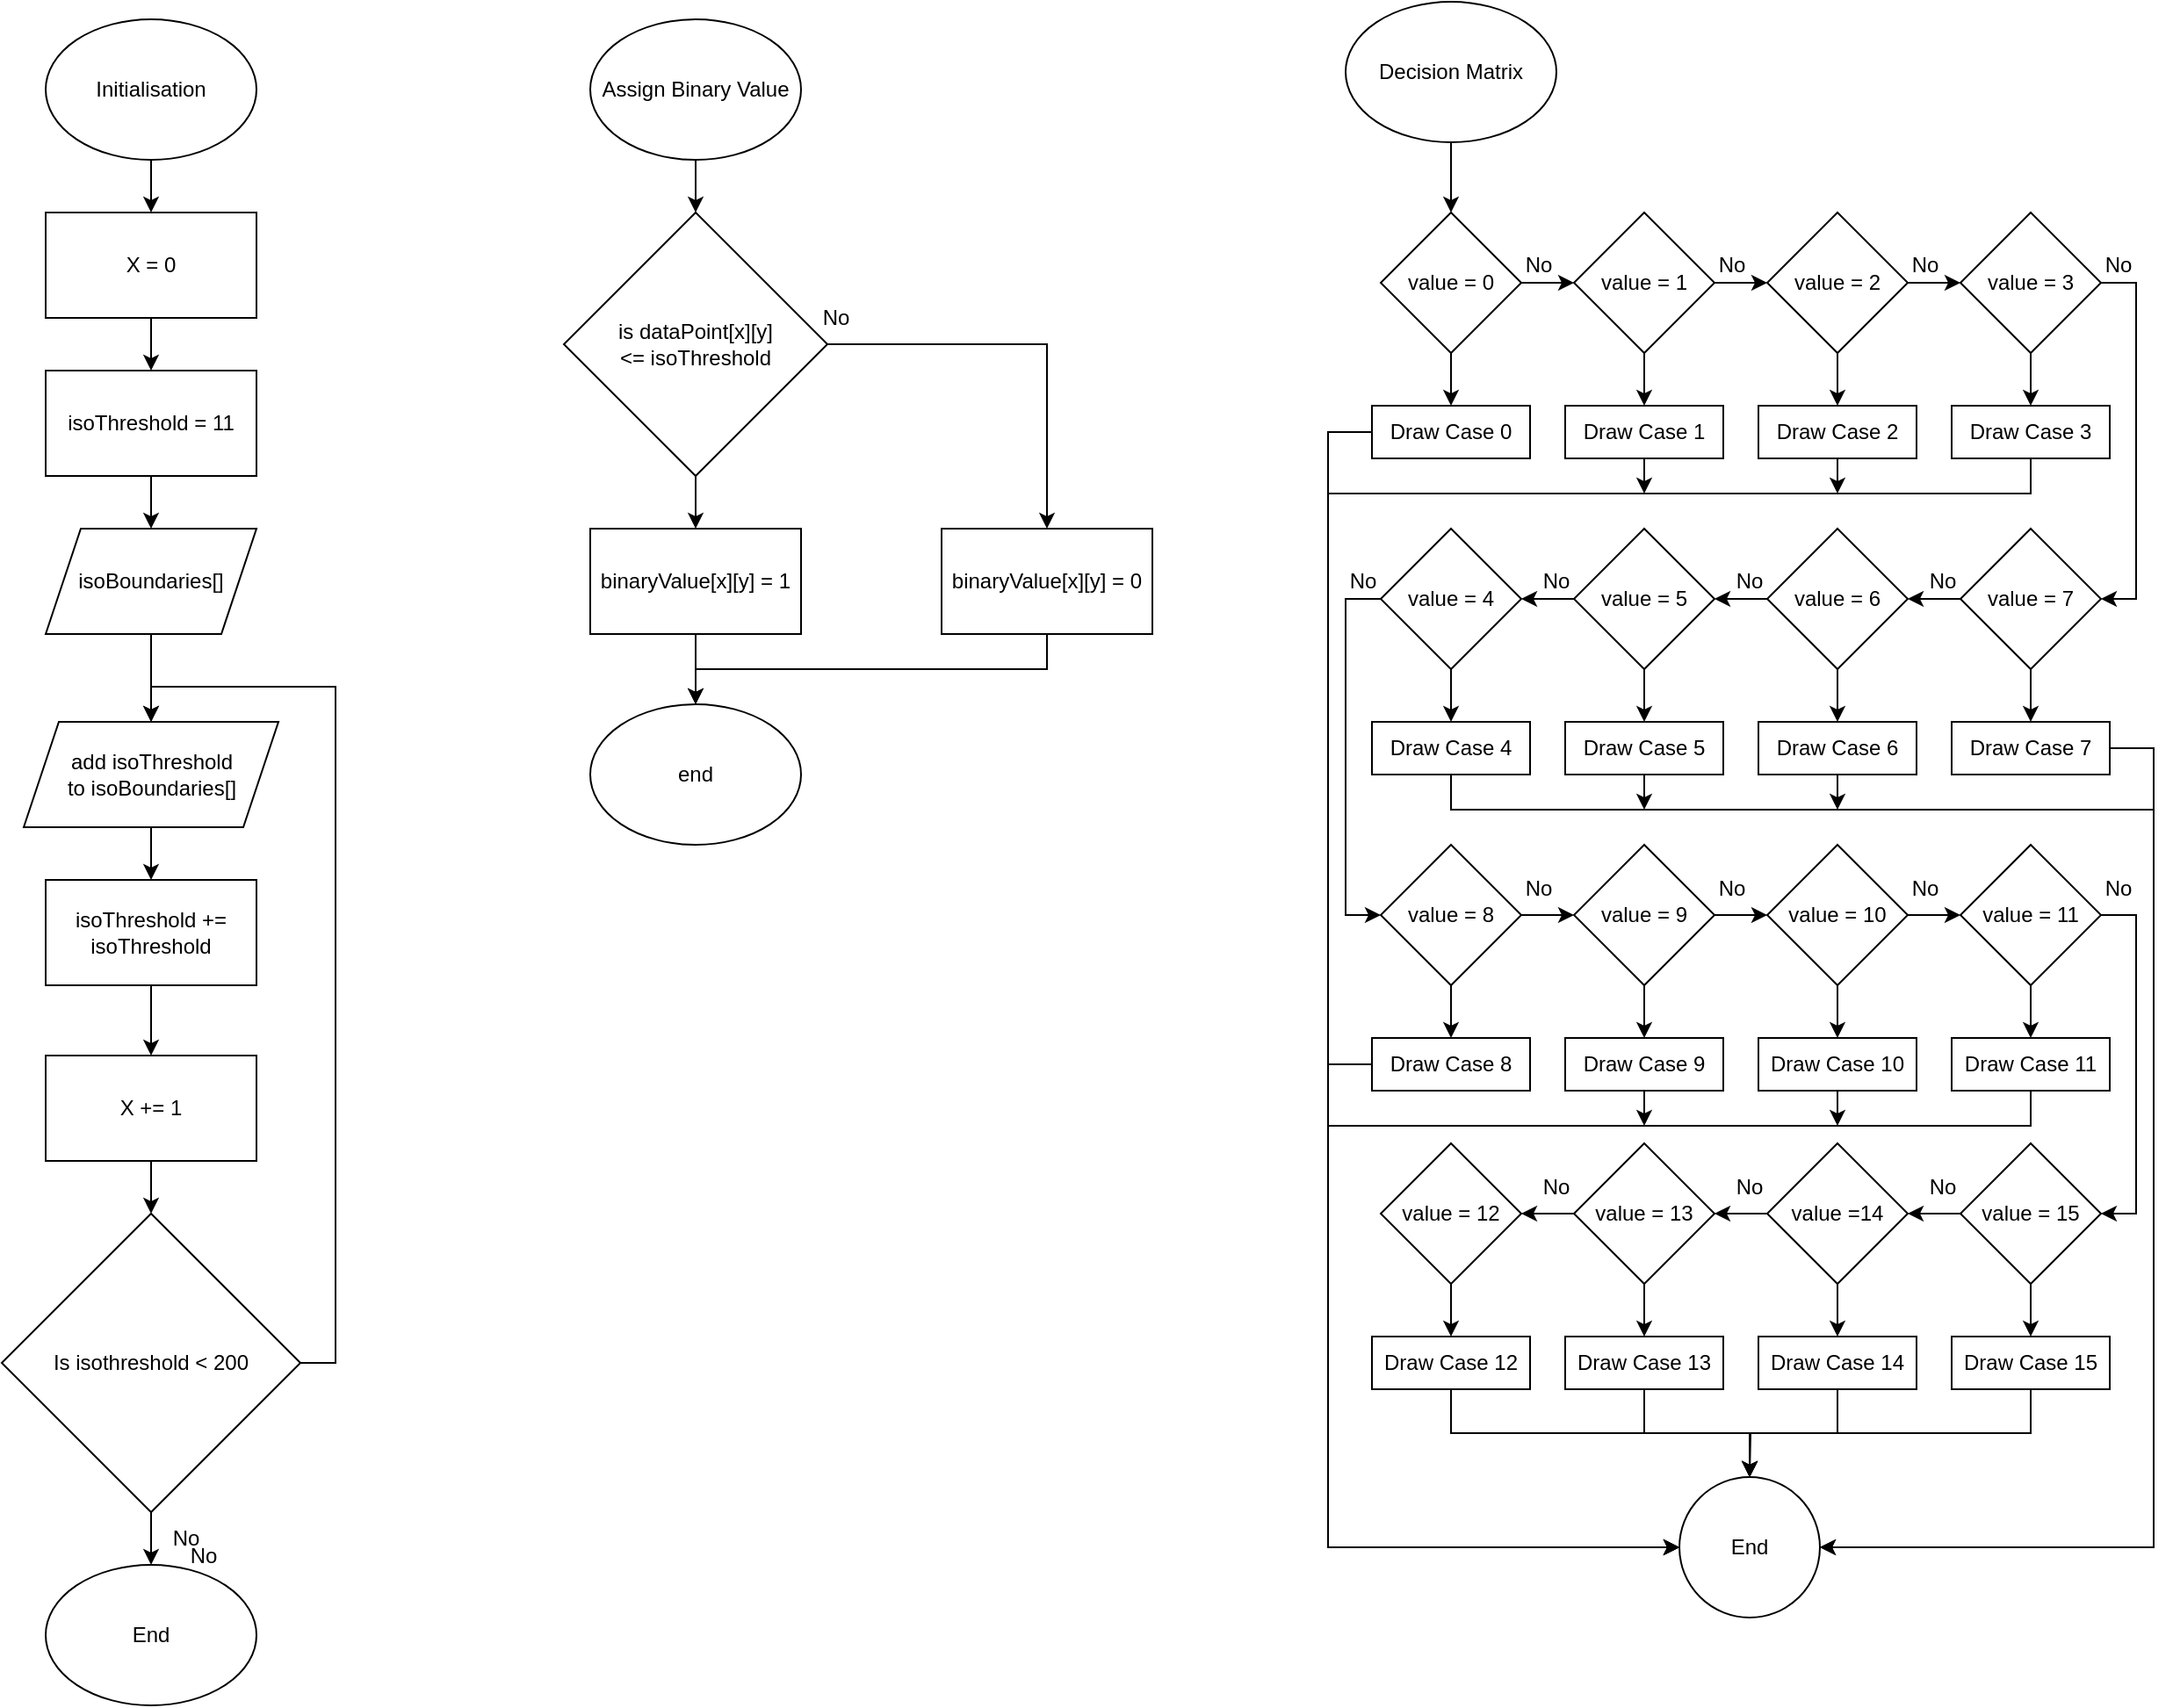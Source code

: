 <mxfile version="22.1.5" type="github">
  <diagram name="Page-1" id="edf60f1a-56cd-e834-aa8a-f176f3a09ee4">
    <mxGraphModel dx="1284" dy="566" grid="1" gridSize="10" guides="1" tooltips="1" connect="1" arrows="1" fold="1" page="1" pageScale="1" pageWidth="1100" pageHeight="850" background="none" math="0" shadow="0">
      <root>
        <mxCell id="0" />
        <mxCell id="1" parent="0" />
        <mxCell id="bFYyRGVqq3uxC3u2RR_p-9" style="edgeStyle=orthogonalEdgeStyle;rounded=0;orthogonalLoop=1;jettySize=auto;html=1;exitX=0.5;exitY=1;exitDx=0;exitDy=0;entryX=0.5;entryY=0;entryDx=0;entryDy=0;" edge="1" parent="1" source="bFYyRGVqq3uxC3u2RR_p-1" target="bFYyRGVqq3uxC3u2RR_p-6">
          <mxGeometry relative="1" as="geometry" />
        </mxCell>
        <mxCell id="bFYyRGVqq3uxC3u2RR_p-1" value="Initialisation" style="ellipse;whiteSpace=wrap;html=1;" vertex="1" parent="1">
          <mxGeometry x="80" y="40" width="120" height="80" as="geometry" />
        </mxCell>
        <mxCell id="bFYyRGVqq3uxC3u2RR_p-18" style="edgeStyle=orthogonalEdgeStyle;rounded=0;orthogonalLoop=1;jettySize=auto;html=1;exitX=0.5;exitY=1;exitDx=0;exitDy=0;entryX=0.5;entryY=0;entryDx=0;entryDy=0;" edge="1" parent="1" source="bFYyRGVqq3uxC3u2RR_p-2" target="bFYyRGVqq3uxC3u2RR_p-16">
          <mxGeometry relative="1" as="geometry" />
        </mxCell>
        <mxCell id="bFYyRGVqq3uxC3u2RR_p-2" value="add isoThreshold&lt;br&gt;to isoBoundaries[]" style="shape=parallelogram;perimeter=parallelogramPerimeter;whiteSpace=wrap;html=1;fixedSize=1;" vertex="1" parent="1">
          <mxGeometry x="67.5" y="440" width="145" height="60" as="geometry" />
        </mxCell>
        <mxCell id="bFYyRGVqq3uxC3u2RR_p-12" style="edgeStyle=orthogonalEdgeStyle;rounded=0;orthogonalLoop=1;jettySize=auto;html=1;exitX=0.5;exitY=1;exitDx=0;exitDy=0;entryX=0.5;entryY=0;entryDx=0;entryDy=0;" edge="1" parent="1" source="bFYyRGVqq3uxC3u2RR_p-4" target="bFYyRGVqq3uxC3u2RR_p-2">
          <mxGeometry relative="1" as="geometry" />
        </mxCell>
        <mxCell id="bFYyRGVqq3uxC3u2RR_p-4" value="isoBoundaries[]" style="shape=parallelogram;perimeter=parallelogramPerimeter;whiteSpace=wrap;html=1;fixedSize=1;" vertex="1" parent="1">
          <mxGeometry x="80" y="330" width="120" height="60" as="geometry" />
        </mxCell>
        <mxCell id="bFYyRGVqq3uxC3u2RR_p-14" style="edgeStyle=orthogonalEdgeStyle;rounded=0;orthogonalLoop=1;jettySize=auto;html=1;exitX=1;exitY=0.5;exitDx=0;exitDy=0;entryX=0.5;entryY=0;entryDx=0;entryDy=0;" edge="1" parent="1" source="bFYyRGVqq3uxC3u2RR_p-5" target="bFYyRGVqq3uxC3u2RR_p-2">
          <mxGeometry relative="1" as="geometry" />
        </mxCell>
        <mxCell id="bFYyRGVqq3uxC3u2RR_p-15" style="edgeStyle=orthogonalEdgeStyle;rounded=0;orthogonalLoop=1;jettySize=auto;html=1;exitX=0.5;exitY=1;exitDx=0;exitDy=0;" edge="1" parent="1" source="bFYyRGVqq3uxC3u2RR_p-5">
          <mxGeometry relative="1" as="geometry">
            <mxPoint x="140" y="920" as="targetPoint" />
          </mxGeometry>
        </mxCell>
        <mxCell id="bFYyRGVqq3uxC3u2RR_p-5" value="Is isothreshold &amp;lt; 200" style="rhombus;whiteSpace=wrap;html=1;" vertex="1" parent="1">
          <mxGeometry x="55" y="720" width="170" height="170" as="geometry" />
        </mxCell>
        <mxCell id="bFYyRGVqq3uxC3u2RR_p-10" style="edgeStyle=orthogonalEdgeStyle;rounded=0;orthogonalLoop=1;jettySize=auto;html=1;exitX=0.5;exitY=1;exitDx=0;exitDy=0;entryX=0.5;entryY=0;entryDx=0;entryDy=0;" edge="1" parent="1" source="bFYyRGVqq3uxC3u2RR_p-6" target="bFYyRGVqq3uxC3u2RR_p-7">
          <mxGeometry relative="1" as="geometry" />
        </mxCell>
        <mxCell id="bFYyRGVqq3uxC3u2RR_p-6" value="X = 0" style="rounded=0;whiteSpace=wrap;html=1;" vertex="1" parent="1">
          <mxGeometry x="80" y="150" width="120" height="60" as="geometry" />
        </mxCell>
        <mxCell id="bFYyRGVqq3uxC3u2RR_p-11" style="edgeStyle=orthogonalEdgeStyle;rounded=0;orthogonalLoop=1;jettySize=auto;html=1;exitX=0.5;exitY=1;exitDx=0;exitDy=0;entryX=0.5;entryY=0;entryDx=0;entryDy=0;" edge="1" parent="1" source="bFYyRGVqq3uxC3u2RR_p-7" target="bFYyRGVqq3uxC3u2RR_p-4">
          <mxGeometry relative="1" as="geometry" />
        </mxCell>
        <mxCell id="bFYyRGVqq3uxC3u2RR_p-7" value="isoThreshold = 11" style="rounded=0;whiteSpace=wrap;html=1;" vertex="1" parent="1">
          <mxGeometry x="80" y="240" width="120" height="60" as="geometry" />
        </mxCell>
        <mxCell id="bFYyRGVqq3uxC3u2RR_p-19" style="edgeStyle=orthogonalEdgeStyle;rounded=0;orthogonalLoop=1;jettySize=auto;html=1;exitX=0.5;exitY=1;exitDx=0;exitDy=0;entryX=0.5;entryY=0;entryDx=0;entryDy=0;" edge="1" parent="1" source="bFYyRGVqq3uxC3u2RR_p-16" target="bFYyRGVqq3uxC3u2RR_p-17">
          <mxGeometry relative="1" as="geometry" />
        </mxCell>
        <mxCell id="bFYyRGVqq3uxC3u2RR_p-16" value="isoThreshold +=&lt;br&gt;isoThreshold" style="rounded=0;whiteSpace=wrap;html=1;" vertex="1" parent="1">
          <mxGeometry x="80" y="530" width="120" height="60" as="geometry" />
        </mxCell>
        <mxCell id="bFYyRGVqq3uxC3u2RR_p-20" style="edgeStyle=orthogonalEdgeStyle;rounded=0;orthogonalLoop=1;jettySize=auto;html=1;exitX=0.5;exitY=1;exitDx=0;exitDy=0;entryX=0.5;entryY=0;entryDx=0;entryDy=0;" edge="1" parent="1" source="bFYyRGVqq3uxC3u2RR_p-17" target="bFYyRGVqq3uxC3u2RR_p-5">
          <mxGeometry relative="1" as="geometry" />
        </mxCell>
        <mxCell id="bFYyRGVqq3uxC3u2RR_p-17" value="X += 1" style="rounded=0;whiteSpace=wrap;html=1;" vertex="1" parent="1">
          <mxGeometry x="80" y="630" width="120" height="60" as="geometry" />
        </mxCell>
        <mxCell id="bFYyRGVqq3uxC3u2RR_p-21" value="End" style="ellipse;whiteSpace=wrap;html=1;" vertex="1" parent="1">
          <mxGeometry x="80" y="920" width="120" height="80" as="geometry" />
        </mxCell>
        <mxCell id="bFYyRGVqq3uxC3u2RR_p-28" style="edgeStyle=orthogonalEdgeStyle;rounded=0;orthogonalLoop=1;jettySize=auto;html=1;exitX=0.5;exitY=1;exitDx=0;exitDy=0;entryX=0.5;entryY=0;entryDx=0;entryDy=0;" edge="1" parent="1" source="bFYyRGVqq3uxC3u2RR_p-22" target="bFYyRGVqq3uxC3u2RR_p-23">
          <mxGeometry relative="1" as="geometry" />
        </mxCell>
        <mxCell id="bFYyRGVqq3uxC3u2RR_p-22" value="Assign Binary Value" style="ellipse;whiteSpace=wrap;html=1;" vertex="1" parent="1">
          <mxGeometry x="390" y="40" width="120" height="80" as="geometry" />
        </mxCell>
        <mxCell id="bFYyRGVqq3uxC3u2RR_p-26" style="edgeStyle=orthogonalEdgeStyle;rounded=0;orthogonalLoop=1;jettySize=auto;html=1;exitX=1;exitY=0.5;exitDx=0;exitDy=0;entryX=0.5;entryY=0;entryDx=0;entryDy=0;" edge="1" parent="1" source="bFYyRGVqq3uxC3u2RR_p-23" target="bFYyRGVqq3uxC3u2RR_p-25">
          <mxGeometry relative="1" as="geometry" />
        </mxCell>
        <mxCell id="bFYyRGVqq3uxC3u2RR_p-27" style="edgeStyle=orthogonalEdgeStyle;rounded=0;orthogonalLoop=1;jettySize=auto;html=1;exitX=0.5;exitY=1;exitDx=0;exitDy=0;entryX=0.5;entryY=0;entryDx=0;entryDy=0;" edge="1" parent="1" source="bFYyRGVqq3uxC3u2RR_p-23" target="bFYyRGVqq3uxC3u2RR_p-24">
          <mxGeometry relative="1" as="geometry" />
        </mxCell>
        <mxCell id="bFYyRGVqq3uxC3u2RR_p-23" value="is dataPoint[x][y]&lt;br&gt;&amp;lt;= isoThreshold" style="rhombus;whiteSpace=wrap;html=1;" vertex="1" parent="1">
          <mxGeometry x="375" y="150" width="150" height="150" as="geometry" />
        </mxCell>
        <mxCell id="bFYyRGVqq3uxC3u2RR_p-30" style="edgeStyle=orthogonalEdgeStyle;rounded=0;orthogonalLoop=1;jettySize=auto;html=1;exitX=0.5;exitY=1;exitDx=0;exitDy=0;entryX=0.5;entryY=0;entryDx=0;entryDy=0;" edge="1" parent="1" source="bFYyRGVqq3uxC3u2RR_p-24" target="bFYyRGVqq3uxC3u2RR_p-29">
          <mxGeometry relative="1" as="geometry" />
        </mxCell>
        <mxCell id="bFYyRGVqq3uxC3u2RR_p-24" value="binaryValue[x][y] = 1" style="rounded=0;whiteSpace=wrap;html=1;" vertex="1" parent="1">
          <mxGeometry x="390" y="330" width="120" height="60" as="geometry" />
        </mxCell>
        <mxCell id="bFYyRGVqq3uxC3u2RR_p-31" style="edgeStyle=orthogonalEdgeStyle;rounded=0;orthogonalLoop=1;jettySize=auto;html=1;exitX=0.5;exitY=1;exitDx=0;exitDy=0;entryX=0.5;entryY=0;entryDx=0;entryDy=0;" edge="1" parent="1" source="bFYyRGVqq3uxC3u2RR_p-25" target="bFYyRGVqq3uxC3u2RR_p-29">
          <mxGeometry relative="1" as="geometry" />
        </mxCell>
        <mxCell id="bFYyRGVqq3uxC3u2RR_p-25" value="binaryValue[x][y] = 0" style="rounded=0;whiteSpace=wrap;html=1;" vertex="1" parent="1">
          <mxGeometry x="590" y="330" width="120" height="60" as="geometry" />
        </mxCell>
        <mxCell id="bFYyRGVqq3uxC3u2RR_p-29" value="end" style="ellipse;whiteSpace=wrap;html=1;" vertex="1" parent="1">
          <mxGeometry x="390" y="430" width="120" height="80" as="geometry" />
        </mxCell>
        <mxCell id="bFYyRGVqq3uxC3u2RR_p-69" style="edgeStyle=orthogonalEdgeStyle;rounded=0;orthogonalLoop=1;jettySize=auto;html=1;exitX=0.5;exitY=1;exitDx=0;exitDy=0;entryX=0.5;entryY=0;entryDx=0;entryDy=0;" edge="1" parent="1" source="bFYyRGVqq3uxC3u2RR_p-32" target="bFYyRGVqq3uxC3u2RR_p-34">
          <mxGeometry relative="1" as="geometry" />
        </mxCell>
        <mxCell id="bFYyRGVqq3uxC3u2RR_p-32" value="Decision Matrix" style="ellipse;whiteSpace=wrap;html=1;" vertex="1" parent="1">
          <mxGeometry x="820" y="30" width="120" height="80" as="geometry" />
        </mxCell>
        <mxCell id="bFYyRGVqq3uxC3u2RR_p-70" style="edgeStyle=orthogonalEdgeStyle;rounded=0;orthogonalLoop=1;jettySize=auto;html=1;exitX=1;exitY=0.5;exitDx=0;exitDy=0;entryX=0;entryY=0.5;entryDx=0;entryDy=0;" edge="1" parent="1" source="bFYyRGVqq3uxC3u2RR_p-34" target="bFYyRGVqq3uxC3u2RR_p-35">
          <mxGeometry relative="1" as="geometry" />
        </mxCell>
        <mxCell id="bFYyRGVqq3uxC3u2RR_p-85" style="edgeStyle=orthogonalEdgeStyle;rounded=0;orthogonalLoop=1;jettySize=auto;html=1;exitX=0.5;exitY=1;exitDx=0;exitDy=0;entryX=0.5;entryY=0;entryDx=0;entryDy=0;" edge="1" parent="1" source="bFYyRGVqq3uxC3u2RR_p-34" target="bFYyRGVqq3uxC3u2RR_p-52">
          <mxGeometry relative="1" as="geometry" />
        </mxCell>
        <mxCell id="bFYyRGVqq3uxC3u2RR_p-34" value="value = 0" style="rhombus;whiteSpace=wrap;html=1;" vertex="1" parent="1">
          <mxGeometry x="840" y="150" width="80" height="80" as="geometry" />
        </mxCell>
        <mxCell id="bFYyRGVqq3uxC3u2RR_p-71" style="edgeStyle=orthogonalEdgeStyle;rounded=0;orthogonalLoop=1;jettySize=auto;html=1;exitX=1;exitY=0.5;exitDx=0;exitDy=0;entryX=0;entryY=0.5;entryDx=0;entryDy=0;" edge="1" parent="1" source="bFYyRGVqq3uxC3u2RR_p-35" target="bFYyRGVqq3uxC3u2RR_p-36">
          <mxGeometry relative="1" as="geometry" />
        </mxCell>
        <mxCell id="bFYyRGVqq3uxC3u2RR_p-86" style="edgeStyle=orthogonalEdgeStyle;rounded=0;orthogonalLoop=1;jettySize=auto;html=1;exitX=0.5;exitY=1;exitDx=0;exitDy=0;entryX=0.5;entryY=0;entryDx=0;entryDy=0;" edge="1" parent="1" source="bFYyRGVqq3uxC3u2RR_p-35" target="bFYyRGVqq3uxC3u2RR_p-54">
          <mxGeometry relative="1" as="geometry" />
        </mxCell>
        <mxCell id="bFYyRGVqq3uxC3u2RR_p-35" value="value = 1" style="rhombus;whiteSpace=wrap;html=1;" vertex="1" parent="1">
          <mxGeometry x="950" y="150" width="80" height="80" as="geometry" />
        </mxCell>
        <mxCell id="bFYyRGVqq3uxC3u2RR_p-72" style="edgeStyle=orthogonalEdgeStyle;rounded=0;orthogonalLoop=1;jettySize=auto;html=1;exitX=1;exitY=0.5;exitDx=0;exitDy=0;entryX=0;entryY=0.5;entryDx=0;entryDy=0;" edge="1" parent="1" source="bFYyRGVqq3uxC3u2RR_p-36" target="bFYyRGVqq3uxC3u2RR_p-37">
          <mxGeometry relative="1" as="geometry" />
        </mxCell>
        <mxCell id="bFYyRGVqq3uxC3u2RR_p-87" style="edgeStyle=orthogonalEdgeStyle;rounded=0;orthogonalLoop=1;jettySize=auto;html=1;exitX=0.5;exitY=1;exitDx=0;exitDy=0;entryX=0.5;entryY=0;entryDx=0;entryDy=0;" edge="1" parent="1" source="bFYyRGVqq3uxC3u2RR_p-36" target="bFYyRGVqq3uxC3u2RR_p-55">
          <mxGeometry relative="1" as="geometry" />
        </mxCell>
        <mxCell id="bFYyRGVqq3uxC3u2RR_p-36" value="value = 2" style="rhombus;whiteSpace=wrap;html=1;" vertex="1" parent="1">
          <mxGeometry x="1060" y="150" width="80" height="80" as="geometry" />
        </mxCell>
        <mxCell id="bFYyRGVqq3uxC3u2RR_p-73" style="edgeStyle=orthogonalEdgeStyle;rounded=0;orthogonalLoop=1;jettySize=auto;html=1;exitX=1;exitY=0.5;exitDx=0;exitDy=0;entryX=1;entryY=0.5;entryDx=0;entryDy=0;" edge="1" parent="1" source="bFYyRGVqq3uxC3u2RR_p-37" target="bFYyRGVqq3uxC3u2RR_p-41">
          <mxGeometry relative="1" as="geometry" />
        </mxCell>
        <mxCell id="bFYyRGVqq3uxC3u2RR_p-88" style="edgeStyle=orthogonalEdgeStyle;rounded=0;orthogonalLoop=1;jettySize=auto;html=1;exitX=0.5;exitY=1;exitDx=0;exitDy=0;entryX=0.5;entryY=0;entryDx=0;entryDy=0;" edge="1" parent="1" source="bFYyRGVqq3uxC3u2RR_p-37" target="bFYyRGVqq3uxC3u2RR_p-56">
          <mxGeometry relative="1" as="geometry" />
        </mxCell>
        <mxCell id="bFYyRGVqq3uxC3u2RR_p-37" value="value = 3" style="rhombus;whiteSpace=wrap;html=1;" vertex="1" parent="1">
          <mxGeometry x="1170" y="150" width="80" height="80" as="geometry" />
        </mxCell>
        <mxCell id="bFYyRGVqq3uxC3u2RR_p-77" style="edgeStyle=orthogonalEdgeStyle;rounded=0;orthogonalLoop=1;jettySize=auto;html=1;exitX=0;exitY=0.5;exitDx=0;exitDy=0;entryX=0;entryY=0.5;entryDx=0;entryDy=0;" edge="1" parent="1" source="bFYyRGVqq3uxC3u2RR_p-38" target="bFYyRGVqq3uxC3u2RR_p-42">
          <mxGeometry relative="1" as="geometry" />
        </mxCell>
        <mxCell id="bFYyRGVqq3uxC3u2RR_p-92" style="edgeStyle=orthogonalEdgeStyle;rounded=0;orthogonalLoop=1;jettySize=auto;html=1;exitX=0.5;exitY=1;exitDx=0;exitDy=0;entryX=0.5;entryY=0;entryDx=0;entryDy=0;" edge="1" parent="1" source="bFYyRGVqq3uxC3u2RR_p-38" target="bFYyRGVqq3uxC3u2RR_p-57">
          <mxGeometry relative="1" as="geometry" />
        </mxCell>
        <mxCell id="bFYyRGVqq3uxC3u2RR_p-38" value="value = 4" style="rhombus;whiteSpace=wrap;html=1;" vertex="1" parent="1">
          <mxGeometry x="840" y="330" width="80" height="80" as="geometry" />
        </mxCell>
        <mxCell id="bFYyRGVqq3uxC3u2RR_p-76" style="edgeStyle=orthogonalEdgeStyle;rounded=0;orthogonalLoop=1;jettySize=auto;html=1;exitX=0;exitY=0.5;exitDx=0;exitDy=0;entryX=1;entryY=0.5;entryDx=0;entryDy=0;" edge="1" parent="1" source="bFYyRGVqq3uxC3u2RR_p-39" target="bFYyRGVqq3uxC3u2RR_p-38">
          <mxGeometry relative="1" as="geometry" />
        </mxCell>
        <mxCell id="bFYyRGVqq3uxC3u2RR_p-91" style="edgeStyle=orthogonalEdgeStyle;rounded=0;orthogonalLoop=1;jettySize=auto;html=1;exitX=0.5;exitY=1;exitDx=0;exitDy=0;entryX=0.5;entryY=0;entryDx=0;entryDy=0;" edge="1" parent="1" source="bFYyRGVqq3uxC3u2RR_p-39" target="bFYyRGVqq3uxC3u2RR_p-58">
          <mxGeometry relative="1" as="geometry" />
        </mxCell>
        <mxCell id="bFYyRGVqq3uxC3u2RR_p-39" value="value = 5" style="rhombus;whiteSpace=wrap;html=1;" vertex="1" parent="1">
          <mxGeometry x="950" y="330" width="80" height="80" as="geometry" />
        </mxCell>
        <mxCell id="bFYyRGVqq3uxC3u2RR_p-75" style="edgeStyle=orthogonalEdgeStyle;rounded=0;orthogonalLoop=1;jettySize=auto;html=1;exitX=0;exitY=0.5;exitDx=0;exitDy=0;entryX=1;entryY=0.5;entryDx=0;entryDy=0;" edge="1" parent="1" source="bFYyRGVqq3uxC3u2RR_p-40" target="bFYyRGVqq3uxC3u2RR_p-39">
          <mxGeometry relative="1" as="geometry" />
        </mxCell>
        <mxCell id="bFYyRGVqq3uxC3u2RR_p-90" style="edgeStyle=orthogonalEdgeStyle;rounded=0;orthogonalLoop=1;jettySize=auto;html=1;exitX=0.5;exitY=1;exitDx=0;exitDy=0;entryX=0.5;entryY=0;entryDx=0;entryDy=0;" edge="1" parent="1" source="bFYyRGVqq3uxC3u2RR_p-40" target="bFYyRGVqq3uxC3u2RR_p-59">
          <mxGeometry relative="1" as="geometry" />
        </mxCell>
        <mxCell id="bFYyRGVqq3uxC3u2RR_p-40" value="value = 6" style="rhombus;whiteSpace=wrap;html=1;" vertex="1" parent="1">
          <mxGeometry x="1060" y="330" width="80" height="80" as="geometry" />
        </mxCell>
        <mxCell id="bFYyRGVqq3uxC3u2RR_p-74" style="edgeStyle=orthogonalEdgeStyle;rounded=0;orthogonalLoop=1;jettySize=auto;html=1;exitX=0;exitY=0.5;exitDx=0;exitDy=0;entryX=1;entryY=0.5;entryDx=0;entryDy=0;" edge="1" parent="1" source="bFYyRGVqq3uxC3u2RR_p-41" target="bFYyRGVqq3uxC3u2RR_p-40">
          <mxGeometry relative="1" as="geometry" />
        </mxCell>
        <mxCell id="bFYyRGVqq3uxC3u2RR_p-89" style="edgeStyle=orthogonalEdgeStyle;rounded=0;orthogonalLoop=1;jettySize=auto;html=1;exitX=0.5;exitY=1;exitDx=0;exitDy=0;entryX=0.5;entryY=0;entryDx=0;entryDy=0;" edge="1" parent="1" source="bFYyRGVqq3uxC3u2RR_p-41" target="bFYyRGVqq3uxC3u2RR_p-60">
          <mxGeometry relative="1" as="geometry" />
        </mxCell>
        <mxCell id="bFYyRGVqq3uxC3u2RR_p-41" value="value = 7" style="rhombus;whiteSpace=wrap;html=1;" vertex="1" parent="1">
          <mxGeometry x="1170" y="330" width="80" height="80" as="geometry" />
        </mxCell>
        <mxCell id="bFYyRGVqq3uxC3u2RR_p-78" style="edgeStyle=orthogonalEdgeStyle;rounded=0;orthogonalLoop=1;jettySize=auto;html=1;exitX=1;exitY=0.5;exitDx=0;exitDy=0;entryX=0;entryY=0.5;entryDx=0;entryDy=0;" edge="1" parent="1" source="bFYyRGVqq3uxC3u2RR_p-42" target="bFYyRGVqq3uxC3u2RR_p-43">
          <mxGeometry relative="1" as="geometry" />
        </mxCell>
        <mxCell id="bFYyRGVqq3uxC3u2RR_p-93" style="edgeStyle=orthogonalEdgeStyle;rounded=0;orthogonalLoop=1;jettySize=auto;html=1;exitX=0.5;exitY=1;exitDx=0;exitDy=0;entryX=0.5;entryY=0;entryDx=0;entryDy=0;" edge="1" parent="1" source="bFYyRGVqq3uxC3u2RR_p-42" target="bFYyRGVqq3uxC3u2RR_p-61">
          <mxGeometry relative="1" as="geometry" />
        </mxCell>
        <mxCell id="bFYyRGVqq3uxC3u2RR_p-42" value="value = 8" style="rhombus;whiteSpace=wrap;html=1;" vertex="1" parent="1">
          <mxGeometry x="840" y="510" width="80" height="80" as="geometry" />
        </mxCell>
        <mxCell id="bFYyRGVqq3uxC3u2RR_p-79" style="edgeStyle=orthogonalEdgeStyle;rounded=0;orthogonalLoop=1;jettySize=auto;html=1;exitX=1;exitY=0.5;exitDx=0;exitDy=0;entryX=0;entryY=0.5;entryDx=0;entryDy=0;" edge="1" parent="1" source="bFYyRGVqq3uxC3u2RR_p-43" target="bFYyRGVqq3uxC3u2RR_p-44">
          <mxGeometry relative="1" as="geometry" />
        </mxCell>
        <mxCell id="bFYyRGVqq3uxC3u2RR_p-94" style="edgeStyle=orthogonalEdgeStyle;rounded=0;orthogonalLoop=1;jettySize=auto;html=1;exitX=0.5;exitY=1;exitDx=0;exitDy=0;entryX=0.5;entryY=0;entryDx=0;entryDy=0;" edge="1" parent="1" source="bFYyRGVqq3uxC3u2RR_p-43" target="bFYyRGVqq3uxC3u2RR_p-62">
          <mxGeometry relative="1" as="geometry" />
        </mxCell>
        <mxCell id="bFYyRGVqq3uxC3u2RR_p-43" value="value = 9" style="rhombus;whiteSpace=wrap;html=1;" vertex="1" parent="1">
          <mxGeometry x="950" y="510" width="80" height="80" as="geometry" />
        </mxCell>
        <mxCell id="bFYyRGVqq3uxC3u2RR_p-80" style="edgeStyle=orthogonalEdgeStyle;rounded=0;orthogonalLoop=1;jettySize=auto;html=1;exitX=1;exitY=0.5;exitDx=0;exitDy=0;entryX=0;entryY=0.5;entryDx=0;entryDy=0;" edge="1" parent="1" source="bFYyRGVqq3uxC3u2RR_p-44" target="bFYyRGVqq3uxC3u2RR_p-45">
          <mxGeometry relative="1" as="geometry" />
        </mxCell>
        <mxCell id="bFYyRGVqq3uxC3u2RR_p-95" style="edgeStyle=orthogonalEdgeStyle;rounded=0;orthogonalLoop=1;jettySize=auto;html=1;exitX=0.5;exitY=1;exitDx=0;exitDy=0;entryX=0.5;entryY=0;entryDx=0;entryDy=0;" edge="1" parent="1" source="bFYyRGVqq3uxC3u2RR_p-44" target="bFYyRGVqq3uxC3u2RR_p-63">
          <mxGeometry relative="1" as="geometry" />
        </mxCell>
        <mxCell id="bFYyRGVqq3uxC3u2RR_p-44" value="value = 10" style="rhombus;whiteSpace=wrap;html=1;" vertex="1" parent="1">
          <mxGeometry x="1060" y="510" width="80" height="80" as="geometry" />
        </mxCell>
        <mxCell id="bFYyRGVqq3uxC3u2RR_p-81" style="edgeStyle=orthogonalEdgeStyle;rounded=0;orthogonalLoop=1;jettySize=auto;html=1;exitX=1;exitY=0.5;exitDx=0;exitDy=0;entryX=1;entryY=0.5;entryDx=0;entryDy=0;" edge="1" parent="1" source="bFYyRGVqq3uxC3u2RR_p-45" target="bFYyRGVqq3uxC3u2RR_p-49">
          <mxGeometry relative="1" as="geometry" />
        </mxCell>
        <mxCell id="bFYyRGVqq3uxC3u2RR_p-96" style="edgeStyle=orthogonalEdgeStyle;rounded=0;orthogonalLoop=1;jettySize=auto;html=1;exitX=0.5;exitY=1;exitDx=0;exitDy=0;entryX=0.5;entryY=0;entryDx=0;entryDy=0;" edge="1" parent="1" source="bFYyRGVqq3uxC3u2RR_p-45" target="bFYyRGVqq3uxC3u2RR_p-64">
          <mxGeometry relative="1" as="geometry" />
        </mxCell>
        <mxCell id="bFYyRGVqq3uxC3u2RR_p-45" value="value = 11" style="rhombus;whiteSpace=wrap;html=1;" vertex="1" parent="1">
          <mxGeometry x="1170" y="510" width="80" height="80" as="geometry" />
        </mxCell>
        <mxCell id="bFYyRGVqq3uxC3u2RR_p-100" style="edgeStyle=orthogonalEdgeStyle;rounded=0;orthogonalLoop=1;jettySize=auto;html=1;exitX=0.5;exitY=1;exitDx=0;exitDy=0;entryX=0.5;entryY=0;entryDx=0;entryDy=0;" edge="1" parent="1" source="bFYyRGVqq3uxC3u2RR_p-46" target="bFYyRGVqq3uxC3u2RR_p-65">
          <mxGeometry relative="1" as="geometry" />
        </mxCell>
        <mxCell id="bFYyRGVqq3uxC3u2RR_p-46" value="value = 12" style="rhombus;whiteSpace=wrap;html=1;" vertex="1" parent="1">
          <mxGeometry x="840" y="680" width="80" height="80" as="geometry" />
        </mxCell>
        <mxCell id="bFYyRGVqq3uxC3u2RR_p-84" style="edgeStyle=orthogonalEdgeStyle;rounded=0;orthogonalLoop=1;jettySize=auto;html=1;exitX=0;exitY=0.5;exitDx=0;exitDy=0;entryX=1;entryY=0.5;entryDx=0;entryDy=0;" edge="1" parent="1" source="bFYyRGVqq3uxC3u2RR_p-47" target="bFYyRGVqq3uxC3u2RR_p-46">
          <mxGeometry relative="1" as="geometry" />
        </mxCell>
        <mxCell id="bFYyRGVqq3uxC3u2RR_p-99" style="edgeStyle=orthogonalEdgeStyle;rounded=0;orthogonalLoop=1;jettySize=auto;html=1;exitX=0.5;exitY=1;exitDx=0;exitDy=0;entryX=0.5;entryY=0;entryDx=0;entryDy=0;" edge="1" parent="1" source="bFYyRGVqq3uxC3u2RR_p-47" target="bFYyRGVqq3uxC3u2RR_p-66">
          <mxGeometry relative="1" as="geometry" />
        </mxCell>
        <mxCell id="bFYyRGVqq3uxC3u2RR_p-47" value="value = 13" style="rhombus;whiteSpace=wrap;html=1;" vertex="1" parent="1">
          <mxGeometry x="950" y="680" width="80" height="80" as="geometry" />
        </mxCell>
        <mxCell id="bFYyRGVqq3uxC3u2RR_p-83" style="edgeStyle=orthogonalEdgeStyle;rounded=0;orthogonalLoop=1;jettySize=auto;html=1;exitX=0;exitY=0.5;exitDx=0;exitDy=0;entryX=1;entryY=0.5;entryDx=0;entryDy=0;" edge="1" parent="1" source="bFYyRGVqq3uxC3u2RR_p-48" target="bFYyRGVqq3uxC3u2RR_p-47">
          <mxGeometry relative="1" as="geometry" />
        </mxCell>
        <mxCell id="bFYyRGVqq3uxC3u2RR_p-98" style="edgeStyle=orthogonalEdgeStyle;rounded=0;orthogonalLoop=1;jettySize=auto;html=1;exitX=0.5;exitY=1;exitDx=0;exitDy=0;entryX=0.5;entryY=0;entryDx=0;entryDy=0;" edge="1" parent="1" source="bFYyRGVqq3uxC3u2RR_p-48" target="bFYyRGVqq3uxC3u2RR_p-67">
          <mxGeometry relative="1" as="geometry" />
        </mxCell>
        <mxCell id="bFYyRGVqq3uxC3u2RR_p-48" value="value =14" style="rhombus;whiteSpace=wrap;html=1;" vertex="1" parent="1">
          <mxGeometry x="1060" y="680" width="80" height="80" as="geometry" />
        </mxCell>
        <mxCell id="bFYyRGVqq3uxC3u2RR_p-82" style="edgeStyle=orthogonalEdgeStyle;rounded=0;orthogonalLoop=1;jettySize=auto;html=1;exitX=0;exitY=0.5;exitDx=0;exitDy=0;entryX=1;entryY=0.5;entryDx=0;entryDy=0;" edge="1" parent="1" source="bFYyRGVqq3uxC3u2RR_p-49" target="bFYyRGVqq3uxC3u2RR_p-48">
          <mxGeometry relative="1" as="geometry" />
        </mxCell>
        <mxCell id="bFYyRGVqq3uxC3u2RR_p-97" style="edgeStyle=orthogonalEdgeStyle;rounded=0;orthogonalLoop=1;jettySize=auto;html=1;exitX=0.5;exitY=1;exitDx=0;exitDy=0;entryX=0.5;entryY=0;entryDx=0;entryDy=0;" edge="1" parent="1" source="bFYyRGVqq3uxC3u2RR_p-49" target="bFYyRGVqq3uxC3u2RR_p-68">
          <mxGeometry relative="1" as="geometry" />
        </mxCell>
        <mxCell id="bFYyRGVqq3uxC3u2RR_p-49" value="value = 15" style="rhombus;whiteSpace=wrap;html=1;" vertex="1" parent="1">
          <mxGeometry x="1170" y="680" width="80" height="80" as="geometry" />
        </mxCell>
        <mxCell id="bFYyRGVqq3uxC3u2RR_p-112" style="edgeStyle=orthogonalEdgeStyle;rounded=0;orthogonalLoop=1;jettySize=auto;html=1;exitX=0;exitY=0.5;exitDx=0;exitDy=0;entryX=0;entryY=0.5;entryDx=0;entryDy=0;" edge="1" parent="1" source="bFYyRGVqq3uxC3u2RR_p-52" target="bFYyRGVqq3uxC3u2RR_p-101">
          <mxGeometry relative="1" as="geometry">
            <Array as="points">
              <mxPoint x="810" y="275" />
              <mxPoint x="810" y="910" />
            </Array>
          </mxGeometry>
        </mxCell>
        <mxCell id="bFYyRGVqq3uxC3u2RR_p-52" value="Draw Case 0" style="rounded=0;whiteSpace=wrap;html=1;" vertex="1" parent="1">
          <mxGeometry x="835" y="260" width="90" height="30" as="geometry" />
        </mxCell>
        <mxCell id="bFYyRGVqq3uxC3u2RR_p-115" style="edgeStyle=orthogonalEdgeStyle;rounded=0;orthogonalLoop=1;jettySize=auto;html=1;exitX=0.5;exitY=1;exitDx=0;exitDy=0;" edge="1" parent="1" source="bFYyRGVqq3uxC3u2RR_p-54">
          <mxGeometry relative="1" as="geometry">
            <mxPoint x="990" y="310" as="targetPoint" />
          </mxGeometry>
        </mxCell>
        <mxCell id="bFYyRGVqq3uxC3u2RR_p-54" value="Draw Case 1" style="rounded=0;whiteSpace=wrap;html=1;" vertex="1" parent="1">
          <mxGeometry x="945" y="260" width="90" height="30" as="geometry" />
        </mxCell>
        <mxCell id="bFYyRGVqq3uxC3u2RR_p-114" style="edgeStyle=orthogonalEdgeStyle;rounded=0;orthogonalLoop=1;jettySize=auto;html=1;exitX=0.5;exitY=1;exitDx=0;exitDy=0;" edge="1" parent="1" source="bFYyRGVqq3uxC3u2RR_p-55">
          <mxGeometry relative="1" as="geometry">
            <mxPoint x="1100" y="310" as="targetPoint" />
          </mxGeometry>
        </mxCell>
        <mxCell id="bFYyRGVqq3uxC3u2RR_p-55" value="Draw Case 2" style="rounded=0;whiteSpace=wrap;html=1;" vertex="1" parent="1">
          <mxGeometry x="1055" y="260" width="90" height="30" as="geometry" />
        </mxCell>
        <mxCell id="bFYyRGVqq3uxC3u2RR_p-113" style="edgeStyle=orthogonalEdgeStyle;rounded=0;orthogonalLoop=1;jettySize=auto;html=1;exitX=0.5;exitY=1;exitDx=0;exitDy=0;entryX=0;entryY=0.5;entryDx=0;entryDy=0;" edge="1" parent="1" source="bFYyRGVqq3uxC3u2RR_p-56" target="bFYyRGVqq3uxC3u2RR_p-101">
          <mxGeometry relative="1" as="geometry">
            <Array as="points">
              <mxPoint x="1210" y="310" />
              <mxPoint x="810" y="310" />
              <mxPoint x="810" y="910" />
            </Array>
          </mxGeometry>
        </mxCell>
        <mxCell id="bFYyRGVqq3uxC3u2RR_p-56" value="Draw Case 3" style="rounded=0;whiteSpace=wrap;html=1;" vertex="1" parent="1">
          <mxGeometry x="1165" y="260" width="90" height="30" as="geometry" />
        </mxCell>
        <mxCell id="bFYyRGVqq3uxC3u2RR_p-108" style="edgeStyle=orthogonalEdgeStyle;rounded=0;orthogonalLoop=1;jettySize=auto;html=1;exitX=0.5;exitY=1;exitDx=0;exitDy=0;" edge="1" parent="1" source="bFYyRGVqq3uxC3u2RR_p-57">
          <mxGeometry relative="1" as="geometry">
            <mxPoint x="1090" y="910" as="targetPoint" />
            <Array as="points">
              <mxPoint x="880" y="490" />
              <mxPoint x="1280" y="490" />
              <mxPoint x="1280" y="910" />
            </Array>
          </mxGeometry>
        </mxCell>
        <mxCell id="bFYyRGVqq3uxC3u2RR_p-57" value="Draw Case 4" style="rounded=0;whiteSpace=wrap;html=1;" vertex="1" parent="1">
          <mxGeometry x="835" y="440" width="90" height="30" as="geometry" />
        </mxCell>
        <mxCell id="bFYyRGVqq3uxC3u2RR_p-116" style="edgeStyle=orthogonalEdgeStyle;rounded=0;orthogonalLoop=1;jettySize=auto;html=1;exitX=0.5;exitY=1;exitDx=0;exitDy=0;" edge="1" parent="1" source="bFYyRGVqq3uxC3u2RR_p-58">
          <mxGeometry relative="1" as="geometry">
            <mxPoint x="990" y="490" as="targetPoint" />
          </mxGeometry>
        </mxCell>
        <mxCell id="bFYyRGVqq3uxC3u2RR_p-58" value="Draw Case 5" style="rounded=0;whiteSpace=wrap;html=1;" vertex="1" parent="1">
          <mxGeometry x="945" y="440" width="90" height="30" as="geometry" />
        </mxCell>
        <mxCell id="bFYyRGVqq3uxC3u2RR_p-117" style="edgeStyle=orthogonalEdgeStyle;rounded=0;orthogonalLoop=1;jettySize=auto;html=1;exitX=0.5;exitY=1;exitDx=0;exitDy=0;" edge="1" parent="1" source="bFYyRGVqq3uxC3u2RR_p-59">
          <mxGeometry relative="1" as="geometry">
            <mxPoint x="1100" y="490" as="targetPoint" />
          </mxGeometry>
        </mxCell>
        <mxCell id="bFYyRGVqq3uxC3u2RR_p-59" value="Draw Case 6" style="rounded=0;whiteSpace=wrap;html=1;" vertex="1" parent="1">
          <mxGeometry x="1055" y="440" width="90" height="30" as="geometry" />
        </mxCell>
        <mxCell id="bFYyRGVqq3uxC3u2RR_p-107" style="edgeStyle=orthogonalEdgeStyle;rounded=0;orthogonalLoop=1;jettySize=auto;html=1;exitX=1;exitY=0.5;exitDx=0;exitDy=0;entryX=1;entryY=0.5;entryDx=0;entryDy=0;" edge="1" parent="1" source="bFYyRGVqq3uxC3u2RR_p-60" target="bFYyRGVqq3uxC3u2RR_p-101">
          <mxGeometry relative="1" as="geometry">
            <Array as="points">
              <mxPoint x="1280" y="455" />
              <mxPoint x="1280" y="910" />
            </Array>
          </mxGeometry>
        </mxCell>
        <mxCell id="bFYyRGVqq3uxC3u2RR_p-60" value="Draw Case 7" style="rounded=0;whiteSpace=wrap;html=1;" vertex="1" parent="1">
          <mxGeometry x="1165" y="440" width="90" height="30" as="geometry" />
        </mxCell>
        <mxCell id="bFYyRGVqq3uxC3u2RR_p-106" style="edgeStyle=orthogonalEdgeStyle;rounded=0;orthogonalLoop=1;jettySize=auto;html=1;exitX=0;exitY=0.5;exitDx=0;exitDy=0;entryX=0;entryY=0.5;entryDx=0;entryDy=0;" edge="1" parent="1" source="bFYyRGVqq3uxC3u2RR_p-61" target="bFYyRGVqq3uxC3u2RR_p-101">
          <mxGeometry relative="1" as="geometry">
            <Array as="points">
              <mxPoint x="810" y="635" />
              <mxPoint x="810" y="910" />
            </Array>
          </mxGeometry>
        </mxCell>
        <mxCell id="bFYyRGVqq3uxC3u2RR_p-61" value="Draw Case 8" style="rounded=0;whiteSpace=wrap;html=1;" vertex="1" parent="1">
          <mxGeometry x="835" y="620" width="90" height="30" as="geometry" />
        </mxCell>
        <mxCell id="bFYyRGVqq3uxC3u2RR_p-140" style="edgeStyle=orthogonalEdgeStyle;rounded=0;orthogonalLoop=1;jettySize=auto;html=1;exitX=0.5;exitY=1;exitDx=0;exitDy=0;" edge="1" parent="1" source="bFYyRGVqq3uxC3u2RR_p-62">
          <mxGeometry relative="1" as="geometry">
            <mxPoint x="990" y="670" as="targetPoint" />
          </mxGeometry>
        </mxCell>
        <mxCell id="bFYyRGVqq3uxC3u2RR_p-62" value="Draw Case 9" style="rounded=0;whiteSpace=wrap;html=1;" vertex="1" parent="1">
          <mxGeometry x="945" y="620" width="90" height="30" as="geometry" />
        </mxCell>
        <mxCell id="bFYyRGVqq3uxC3u2RR_p-139" style="edgeStyle=orthogonalEdgeStyle;rounded=0;orthogonalLoop=1;jettySize=auto;html=1;exitX=0.5;exitY=1;exitDx=0;exitDy=0;" edge="1" parent="1" source="bFYyRGVqq3uxC3u2RR_p-63">
          <mxGeometry relative="1" as="geometry">
            <mxPoint x="1100" y="670" as="targetPoint" />
          </mxGeometry>
        </mxCell>
        <mxCell id="bFYyRGVqq3uxC3u2RR_p-63" value="Draw Case 10" style="rounded=0;whiteSpace=wrap;html=1;" vertex="1" parent="1">
          <mxGeometry x="1055" y="620" width="90" height="30" as="geometry" />
        </mxCell>
        <mxCell id="bFYyRGVqq3uxC3u2RR_p-138" style="edgeStyle=orthogonalEdgeStyle;rounded=0;orthogonalLoop=1;jettySize=auto;html=1;exitX=0.5;exitY=1;exitDx=0;exitDy=0;entryX=0;entryY=0.5;entryDx=0;entryDy=0;" edge="1" parent="1" source="bFYyRGVqq3uxC3u2RR_p-64" target="bFYyRGVqq3uxC3u2RR_p-101">
          <mxGeometry relative="1" as="geometry">
            <Array as="points">
              <mxPoint x="1210" y="670" />
              <mxPoint x="810" y="670" />
              <mxPoint x="810" y="910" />
            </Array>
          </mxGeometry>
        </mxCell>
        <mxCell id="bFYyRGVqq3uxC3u2RR_p-64" value="Draw Case 11" style="rounded=0;whiteSpace=wrap;html=1;" vertex="1" parent="1">
          <mxGeometry x="1165" y="620" width="90" height="30" as="geometry" />
        </mxCell>
        <mxCell id="bFYyRGVqq3uxC3u2RR_p-102" style="edgeStyle=orthogonalEdgeStyle;rounded=0;orthogonalLoop=1;jettySize=auto;html=1;exitX=0.5;exitY=1;exitDx=0;exitDy=0;" edge="1" parent="1" source="bFYyRGVqq3uxC3u2RR_p-65" target="bFYyRGVqq3uxC3u2RR_p-101">
          <mxGeometry relative="1" as="geometry" />
        </mxCell>
        <mxCell id="bFYyRGVqq3uxC3u2RR_p-65" value="Draw Case 12" style="rounded=0;whiteSpace=wrap;html=1;" vertex="1" parent="1">
          <mxGeometry x="835" y="790" width="90" height="30" as="geometry" />
        </mxCell>
        <mxCell id="bFYyRGVqq3uxC3u2RR_p-103" style="edgeStyle=orthogonalEdgeStyle;rounded=0;orthogonalLoop=1;jettySize=auto;html=1;exitX=0.5;exitY=1;exitDx=0;exitDy=0;" edge="1" parent="1" source="bFYyRGVqq3uxC3u2RR_p-66">
          <mxGeometry relative="1" as="geometry">
            <mxPoint x="1050" y="870" as="targetPoint" />
          </mxGeometry>
        </mxCell>
        <mxCell id="bFYyRGVqq3uxC3u2RR_p-66" value="Draw Case 13" style="rounded=0;whiteSpace=wrap;html=1;" vertex="1" parent="1">
          <mxGeometry x="945" y="790" width="90" height="30" as="geometry" />
        </mxCell>
        <mxCell id="bFYyRGVqq3uxC3u2RR_p-104" style="edgeStyle=orthogonalEdgeStyle;rounded=0;orthogonalLoop=1;jettySize=auto;html=1;exitX=0.5;exitY=1;exitDx=0;exitDy=0;entryX=0.5;entryY=0;entryDx=0;entryDy=0;" edge="1" parent="1" source="bFYyRGVqq3uxC3u2RR_p-67" target="bFYyRGVqq3uxC3u2RR_p-101">
          <mxGeometry relative="1" as="geometry" />
        </mxCell>
        <mxCell id="bFYyRGVqq3uxC3u2RR_p-67" value="Draw Case 14" style="rounded=0;whiteSpace=wrap;html=1;" vertex="1" parent="1">
          <mxGeometry x="1055" y="790" width="90" height="30" as="geometry" />
        </mxCell>
        <mxCell id="bFYyRGVqq3uxC3u2RR_p-105" style="edgeStyle=orthogonalEdgeStyle;rounded=0;orthogonalLoop=1;jettySize=auto;html=1;exitX=0.5;exitY=1;exitDx=0;exitDy=0;entryX=0.5;entryY=0;entryDx=0;entryDy=0;" edge="1" parent="1" source="bFYyRGVqq3uxC3u2RR_p-68" target="bFYyRGVqq3uxC3u2RR_p-101">
          <mxGeometry relative="1" as="geometry" />
        </mxCell>
        <mxCell id="bFYyRGVqq3uxC3u2RR_p-68" value="Draw Case 15" style="rounded=0;whiteSpace=wrap;html=1;" vertex="1" parent="1">
          <mxGeometry x="1165" y="790" width="90" height="30" as="geometry" />
        </mxCell>
        <mxCell id="bFYyRGVqq3uxC3u2RR_p-101" value="End" style="ellipse;whiteSpace=wrap;html=1;aspect=fixed;" vertex="1" parent="1">
          <mxGeometry x="1010" y="870" width="80" height="80" as="geometry" />
        </mxCell>
        <mxCell id="bFYyRGVqq3uxC3u2RR_p-118" value="No" style="text;html=1;strokeColor=none;fillColor=none;align=center;verticalAlign=middle;whiteSpace=wrap;rounded=0;" vertex="1" parent="1">
          <mxGeometry x="900" y="165" width="60" height="30" as="geometry" />
        </mxCell>
        <mxCell id="bFYyRGVqq3uxC3u2RR_p-119" value="No" style="text;html=1;strokeColor=none;fillColor=none;align=center;verticalAlign=middle;whiteSpace=wrap;rounded=0;" vertex="1" parent="1">
          <mxGeometry x="1010" y="165" width="60" height="30" as="geometry" />
        </mxCell>
        <mxCell id="bFYyRGVqq3uxC3u2RR_p-120" value="No" style="text;html=1;strokeColor=none;fillColor=none;align=center;verticalAlign=middle;whiteSpace=wrap;rounded=0;" vertex="1" parent="1">
          <mxGeometry x="1120" y="165" width="60" height="30" as="geometry" />
        </mxCell>
        <mxCell id="bFYyRGVqq3uxC3u2RR_p-121" value="No" style="text;html=1;strokeColor=none;fillColor=none;align=center;verticalAlign=middle;whiteSpace=wrap;rounded=0;" vertex="1" parent="1">
          <mxGeometry x="1230" y="165" width="60" height="30" as="geometry" />
        </mxCell>
        <mxCell id="bFYyRGVqq3uxC3u2RR_p-122" value="No" style="text;html=1;strokeColor=none;fillColor=none;align=center;verticalAlign=middle;whiteSpace=wrap;rounded=0;" vertex="1" parent="1">
          <mxGeometry x="800" y="345" width="60" height="30" as="geometry" />
        </mxCell>
        <mxCell id="bFYyRGVqq3uxC3u2RR_p-123" value="No" style="text;html=1;strokeColor=none;fillColor=none;align=center;verticalAlign=middle;whiteSpace=wrap;rounded=0;" vertex="1" parent="1">
          <mxGeometry x="910" y="345" width="60" height="30" as="geometry" />
        </mxCell>
        <mxCell id="bFYyRGVqq3uxC3u2RR_p-124" value="No" style="text;html=1;strokeColor=none;fillColor=none;align=center;verticalAlign=middle;whiteSpace=wrap;rounded=0;" vertex="1" parent="1">
          <mxGeometry x="1020" y="345" width="60" height="30" as="geometry" />
        </mxCell>
        <mxCell id="bFYyRGVqq3uxC3u2RR_p-125" value="No" style="text;html=1;strokeColor=none;fillColor=none;align=center;verticalAlign=middle;whiteSpace=wrap;rounded=0;" vertex="1" parent="1">
          <mxGeometry x="1130" y="345" width="60" height="30" as="geometry" />
        </mxCell>
        <mxCell id="bFYyRGVqq3uxC3u2RR_p-126" value="No" style="text;html=1;strokeColor=none;fillColor=none;align=center;verticalAlign=middle;whiteSpace=wrap;rounded=0;" vertex="1" parent="1">
          <mxGeometry x="900" y="520" width="60" height="30" as="geometry" />
        </mxCell>
        <mxCell id="bFYyRGVqq3uxC3u2RR_p-127" value="No" style="text;html=1;strokeColor=none;fillColor=none;align=center;verticalAlign=middle;whiteSpace=wrap;rounded=0;" vertex="1" parent="1">
          <mxGeometry x="1010" y="520" width="60" height="30" as="geometry" />
        </mxCell>
        <mxCell id="bFYyRGVqq3uxC3u2RR_p-128" value="No" style="text;html=1;strokeColor=none;fillColor=none;align=center;verticalAlign=middle;whiteSpace=wrap;rounded=0;" vertex="1" parent="1">
          <mxGeometry x="1120" y="520" width="60" height="30" as="geometry" />
        </mxCell>
        <mxCell id="bFYyRGVqq3uxC3u2RR_p-129" value="No" style="text;html=1;strokeColor=none;fillColor=none;align=center;verticalAlign=middle;whiteSpace=wrap;rounded=0;" vertex="1" parent="1">
          <mxGeometry x="1230" y="520" width="60" height="30" as="geometry" />
        </mxCell>
        <mxCell id="bFYyRGVqq3uxC3u2RR_p-131" value="No" style="text;html=1;strokeColor=none;fillColor=none;align=center;verticalAlign=middle;whiteSpace=wrap;rounded=0;" vertex="1" parent="1">
          <mxGeometry x="910" y="690" width="60" height="30" as="geometry" />
        </mxCell>
        <mxCell id="bFYyRGVqq3uxC3u2RR_p-132" value="No" style="text;html=1;strokeColor=none;fillColor=none;align=center;verticalAlign=middle;whiteSpace=wrap;rounded=0;" vertex="1" parent="1">
          <mxGeometry x="1020" y="690" width="60" height="30" as="geometry" />
        </mxCell>
        <mxCell id="bFYyRGVqq3uxC3u2RR_p-133" value="No" style="text;html=1;strokeColor=none;fillColor=none;align=center;verticalAlign=middle;whiteSpace=wrap;rounded=0;" vertex="1" parent="1">
          <mxGeometry x="1130" y="690" width="60" height="30" as="geometry" />
        </mxCell>
        <mxCell id="bFYyRGVqq3uxC3u2RR_p-134" value="No" style="text;html=1;strokeColor=none;fillColor=none;align=center;verticalAlign=middle;whiteSpace=wrap;rounded=0;" vertex="1" parent="1">
          <mxGeometry x="130" y="890" width="60" height="30" as="geometry" />
        </mxCell>
        <mxCell id="bFYyRGVqq3uxC3u2RR_p-135" value="No" style="text;html=1;strokeColor=none;fillColor=none;align=center;verticalAlign=middle;whiteSpace=wrap;rounded=0;" vertex="1" parent="1">
          <mxGeometry x="140" y="900" width="60" height="30" as="geometry" />
        </mxCell>
        <mxCell id="bFYyRGVqq3uxC3u2RR_p-137" value="No" style="text;html=1;strokeColor=none;fillColor=none;align=center;verticalAlign=middle;whiteSpace=wrap;rounded=0;" vertex="1" parent="1">
          <mxGeometry x="500" y="195" width="60" height="30" as="geometry" />
        </mxCell>
      </root>
    </mxGraphModel>
  </diagram>
</mxfile>
